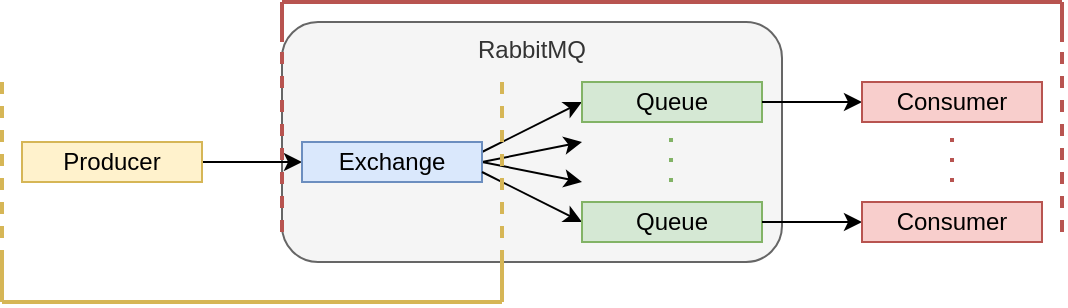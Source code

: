 <mxfile version="11.1.4" type="device"><diagram id="B2RJYTy8b-Nvz_L1Ppfr" name="Page-1"><mxGraphModel dx="518" dy="455" grid="1" gridSize="10" guides="1" tooltips="1" connect="1" arrows="1" fold="1" page="1" pageScale="1" pageWidth="1100" pageHeight="850" math="0" shadow="0"><root><mxCell id="0"/><mxCell id="1" parent="0"/><mxCell id="QJnyDOyx0dXdPPIWr8VG-17" value="RabbitMQ" style="rounded=1;whiteSpace=wrap;html=1;fillColor=#f5f5f5;strokeColor=#666666;fontColor=#333333;verticalAlign=top;" vertex="1" parent="1"><mxGeometry x="480" y="340" width="250" height="120" as="geometry"/></mxCell><mxCell id="QJnyDOyx0dXdPPIWr8VG-16" style="edgeStyle=none;rounded=0;orthogonalLoop=1;jettySize=auto;html=1;exitX=1;exitY=0.5;exitDx=0;exitDy=0;entryX=0;entryY=0.5;entryDx=0;entryDy=0;startArrow=none;startFill=0;endArrow=classic;endFill=1;strokeWidth=1;" edge="1" parent="1" source="QJnyDOyx0dXdPPIWr8VG-1" target="QJnyDOyx0dXdPPIWr8VG-3"><mxGeometry relative="1" as="geometry"/></mxCell><mxCell id="QJnyDOyx0dXdPPIWr8VG-1" value="Producer" style="rounded=0;whiteSpace=wrap;html=1;fillColor=#fff2cc;strokeColor=#d6b656;" vertex="1" parent="1"><mxGeometry x="350" y="400" width="90" height="20" as="geometry"/></mxCell><mxCell id="QJnyDOyx0dXdPPIWr8VG-6" style="edgeStyle=none;rounded=0;orthogonalLoop=1;jettySize=auto;html=1;exitX=0;exitY=0.5;exitDx=0;exitDy=0;entryX=1;entryY=0.25;entryDx=0;entryDy=0;startArrow=classic;startFill=1;endArrow=none;endFill=0;" edge="1" parent="1" source="QJnyDOyx0dXdPPIWr8VG-2" target="QJnyDOyx0dXdPPIWr8VG-3"><mxGeometry relative="1" as="geometry"/></mxCell><mxCell id="QJnyDOyx0dXdPPIWr8VG-2" value="Queue" style="rounded=0;whiteSpace=wrap;html=1;fillColor=#d5e8d4;strokeColor=#82b366;" vertex="1" parent="1"><mxGeometry x="630" y="370" width="90" height="20" as="geometry"/></mxCell><mxCell id="QJnyDOyx0dXdPPIWr8VG-7" style="edgeStyle=none;rounded=0;orthogonalLoop=1;jettySize=auto;html=1;exitX=1;exitY=0.5;exitDx=0;exitDy=0;startArrow=none;startFill=0;endArrow=classic;endFill=1;" edge="1" parent="1" source="QJnyDOyx0dXdPPIWr8VG-3"><mxGeometry relative="1" as="geometry"><mxPoint x="630" y="400" as="targetPoint"/></mxGeometry></mxCell><mxCell id="QJnyDOyx0dXdPPIWr8VG-8" style="edgeStyle=none;rounded=0;orthogonalLoop=1;jettySize=auto;html=1;exitX=1;exitY=0.5;exitDx=0;exitDy=0;startArrow=none;startFill=0;endArrow=classic;endFill=1;" edge="1" parent="1" source="QJnyDOyx0dXdPPIWr8VG-3"><mxGeometry relative="1" as="geometry"><mxPoint x="630" y="420" as="targetPoint"/></mxGeometry></mxCell><mxCell id="QJnyDOyx0dXdPPIWr8VG-3" value="Exchange" style="rounded=0;whiteSpace=wrap;html=1;fillColor=#dae8fc;strokeColor=#6c8ebf;" vertex="1" parent="1"><mxGeometry x="490" y="400" width="90" height="20" as="geometry"/></mxCell><mxCell id="QJnyDOyx0dXdPPIWr8VG-5" style="rounded=0;orthogonalLoop=1;jettySize=auto;html=1;exitX=0;exitY=0.5;exitDx=0;exitDy=0;entryX=1;entryY=0.75;entryDx=0;entryDy=0;startArrow=classic;startFill=1;endArrow=none;endFill=0;" edge="1" parent="1" source="QJnyDOyx0dXdPPIWr8VG-4" target="QJnyDOyx0dXdPPIWr8VG-3"><mxGeometry relative="1" as="geometry"/></mxCell><mxCell id="QJnyDOyx0dXdPPIWr8VG-4" value="Queue" style="rounded=0;whiteSpace=wrap;html=1;fillColor=#d5e8d4;strokeColor=#82b366;" vertex="1" parent="1"><mxGeometry x="630" y="430" width="90" height="20" as="geometry"/></mxCell><mxCell id="QJnyDOyx0dXdPPIWr8VG-9" value="" style="endArrow=none;dashed=1;html=1;dashPattern=1 4;strokeWidth=2;fillColor=#d5e8d4;strokeColor=#82b366;" edge="1" parent="1"><mxGeometry width="50" height="50" relative="1" as="geometry"><mxPoint x="674.5" y="420" as="sourcePoint"/><mxPoint x="674.5" y="390" as="targetPoint"/></mxGeometry></mxCell><mxCell id="QJnyDOyx0dXdPPIWr8VG-14" style="edgeStyle=none;rounded=0;orthogonalLoop=1;jettySize=auto;html=1;exitX=0;exitY=0.5;exitDx=0;exitDy=0;entryX=1;entryY=0.5;entryDx=0;entryDy=0;startArrow=classic;startFill=1;endArrow=none;endFill=0;strokeWidth=1;" edge="1" parent="1" source="QJnyDOyx0dXdPPIWr8VG-11" target="QJnyDOyx0dXdPPIWr8VG-2"><mxGeometry relative="1" as="geometry"/></mxCell><mxCell id="QJnyDOyx0dXdPPIWr8VG-11" value="Consumer" style="rounded=0;whiteSpace=wrap;html=1;fillColor=#f8cecc;strokeColor=#b85450;" vertex="1" parent="1"><mxGeometry x="770" y="370" width="90" height="20" as="geometry"/></mxCell><mxCell id="QJnyDOyx0dXdPPIWr8VG-15" style="edgeStyle=none;rounded=0;orthogonalLoop=1;jettySize=auto;html=1;exitX=0;exitY=0.5;exitDx=0;exitDy=0;entryX=1;entryY=0.5;entryDx=0;entryDy=0;startArrow=classic;startFill=1;endArrow=none;endFill=0;strokeWidth=1;" edge="1" parent="1" source="QJnyDOyx0dXdPPIWr8VG-12" target="QJnyDOyx0dXdPPIWr8VG-4"><mxGeometry relative="1" as="geometry"/></mxCell><mxCell id="QJnyDOyx0dXdPPIWr8VG-12" value="Consumer" style="rounded=0;whiteSpace=wrap;html=1;fillColor=#f8cecc;strokeColor=#b85450;" vertex="1" parent="1"><mxGeometry x="770" y="430" width="90" height="20" as="geometry"/></mxCell><mxCell id="QJnyDOyx0dXdPPIWr8VG-13" value="" style="endArrow=none;dashed=1;html=1;dashPattern=1 4;strokeWidth=2;fillColor=#f8cecc;strokeColor=#b85450;" edge="1" parent="1"><mxGeometry width="50" height="50" relative="1" as="geometry"><mxPoint x="815" y="420" as="sourcePoint"/><mxPoint x="815" y="390" as="targetPoint"/></mxGeometry></mxCell><mxCell id="QJnyDOyx0dXdPPIWr8VG-20" value="" style="endArrow=none;html=1;strokeWidth=2;fillColor=#fff2cc;strokeColor=#d6b656;" edge="1" parent="1"><mxGeometry width="50" height="50" relative="1" as="geometry"><mxPoint x="340" y="480" as="sourcePoint"/><mxPoint x="340" y="460" as="targetPoint"/></mxGeometry></mxCell><mxCell id="QJnyDOyx0dXdPPIWr8VG-21" value="" style="endArrow=none;html=1;strokeWidth=2;fillColor=#fff2cc;strokeColor=#d6b656;" edge="1" parent="1"><mxGeometry width="50" height="50" relative="1" as="geometry"><mxPoint x="340" y="480" as="sourcePoint"/><mxPoint x="590" y="480" as="targetPoint"/></mxGeometry></mxCell><mxCell id="QJnyDOyx0dXdPPIWr8VG-22" value="" style="endArrow=none;html=1;strokeWidth=2;fillColor=#fff2cc;strokeColor=#d6b656;" edge="1" parent="1"><mxGeometry width="50" height="50" relative="1" as="geometry"><mxPoint x="590" y="480" as="sourcePoint"/><mxPoint x="590" y="460" as="targetPoint"/></mxGeometry></mxCell><mxCell id="QJnyDOyx0dXdPPIWr8VG-26" value="" style="endArrow=none;html=1;strokeWidth=2;fillColor=#fff2cc;strokeColor=#d6b656;dashed=1;" edge="1" parent="1"><mxGeometry width="50" height="50" relative="1" as="geometry"><mxPoint x="590" y="460" as="sourcePoint"/><mxPoint x="590" y="365" as="targetPoint"/></mxGeometry></mxCell><mxCell id="QJnyDOyx0dXdPPIWr8VG-27" value="" style="endArrow=none;html=1;strokeWidth=2;fillColor=#fff2cc;strokeColor=#d6b656;dashed=1;" edge="1" parent="1"><mxGeometry width="50" height="50" relative="1" as="geometry"><mxPoint x="340" y="460" as="sourcePoint"/><mxPoint x="340" y="365" as="targetPoint"/></mxGeometry></mxCell><mxCell id="QJnyDOyx0dXdPPIWr8VG-30" value="" style="group" vertex="1" connectable="0" parent="1"><mxGeometry x="480" y="330" width="390" height="115" as="geometry"/></mxCell><mxCell id="QJnyDOyx0dXdPPIWr8VG-23" value="" style="endArrow=none;html=1;strokeWidth=2;fillColor=#f8cecc;strokeColor=#b85450;" edge="1" parent="QJnyDOyx0dXdPPIWr8VG-30"><mxGeometry width="50" height="50" relative="1" as="geometry"><mxPoint y="20" as="sourcePoint"/><mxPoint as="targetPoint"/></mxGeometry></mxCell><mxCell id="QJnyDOyx0dXdPPIWr8VG-24" value="" style="endArrow=none;html=1;strokeWidth=2;fillColor=#f8cecc;strokeColor=#b85450;" edge="1" parent="QJnyDOyx0dXdPPIWr8VG-30"><mxGeometry width="50" height="50" relative="1" as="geometry"><mxPoint as="sourcePoint"/><mxPoint x="390" as="targetPoint"/></mxGeometry></mxCell><mxCell id="QJnyDOyx0dXdPPIWr8VG-25" value="" style="endArrow=none;html=1;strokeWidth=2;fillColor=#f8cecc;strokeColor=#b85450;" edge="1" parent="QJnyDOyx0dXdPPIWr8VG-30"><mxGeometry width="50" height="50" relative="1" as="geometry"><mxPoint x="390" y="20" as="sourcePoint"/><mxPoint x="390" as="targetPoint"/></mxGeometry></mxCell><mxCell id="QJnyDOyx0dXdPPIWr8VG-28" value="" style="endArrow=none;html=1;strokeWidth=2;fillColor=#f8cecc;strokeColor=#b85450;dashed=1;" edge="1" parent="QJnyDOyx0dXdPPIWr8VG-30"><mxGeometry width="50" height="50" relative="1" as="geometry"><mxPoint y="115" as="sourcePoint"/><mxPoint y="20" as="targetPoint"/></mxGeometry></mxCell><mxCell id="QJnyDOyx0dXdPPIWr8VG-29" value="" style="endArrow=none;html=1;strokeWidth=2;fillColor=#f8cecc;strokeColor=#b85450;dashed=1;" edge="1" parent="QJnyDOyx0dXdPPIWr8VG-30"><mxGeometry width="50" height="50" relative="1" as="geometry"><mxPoint x="390" y="115" as="sourcePoint"/><mxPoint x="390" y="20" as="targetPoint"/></mxGeometry></mxCell></root></mxGraphModel></diagram></mxfile>